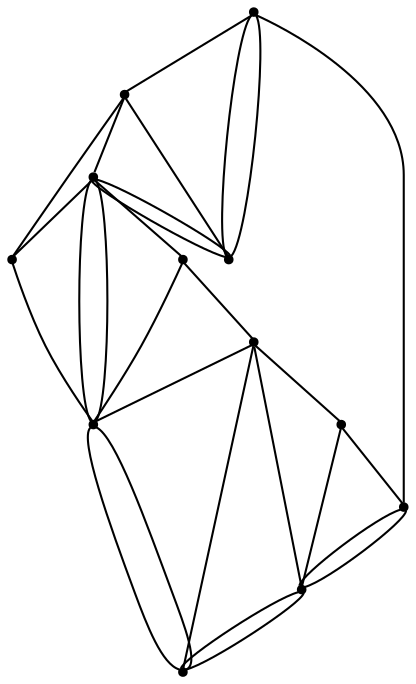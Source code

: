 graph {
  node [shape=point,comment="{\"directed\":false,\"doi\":\"10.1007/978-3-319-50106-2_40\",\"figure\":\"4\"}"]

  v0 [pos="1285.135974714939,411.63060812352546"]
  v1 [pos="1207.169325537692,546.2982334990613"]
  v2 [pos="1183.5427309999475,385.6392881110388"]
  v3 [pos="1060.6856475836123,480.14267193088017"]
  v4 [pos="933.1038334525921,558.1084927506274"]
  v5 [pos="1046.509452404399,255.69841804064993"]
  v6 [pos="907.1163917309774,376.19219985222134"]
  v7 [pos="741.735889335941,475.42116260589955"]
  v8 [pos="826.7869241289116,262.7858803175583"]
  v9 [pos="628.3303339725514,317.12711302531693"]
  v10 [pos="614.153041893133,551.0240667834516"]
  v11 [pos="486.5743912858932,411.6306081235254"]

  v0 -- v1 [id="-1",pos="1285.135974714939,411.63060812352546 1207.169325537692,546.2982334990613 1207.169325537692,546.2982334990613 1207.169325537692,546.2982334990613"]
  v11 -- v9 [id="-2",pos="486.5743912858932,411.6306081235254 628.3303339725514,317.12711302531693 628.3303339725514,317.12711302531693 628.3303339725514,317.12711302531693"]
  v11 -- v9 [id="-3",pos="486.5743912858932,411.6306081235254 581.0759208200218,317.12711302531693 581.0759208200218,317.12711302531693 581.0759208200218,317.12711302531693 628.3303339725514,317.12711302531693 628.3303339725514,317.12711302531693 628.3303339725514,317.12711302531693"]
  v11 -- v0 [id="-4",pos="486.5743912858932,411.6306081235254 1285.135974714939,411.63060812352546 1285.135974714939,411.63060812352546 1285.135974714939,411.63060812352546"]
  v10 -- v9 [id="-5",pos="614.153041893133,551.0240667834516 628.3303339725514,317.12711302531693 628.3303339725514,317.12711302531693 628.3303339725514,317.12711302531693"]
  v10 -- v11 [id="-6",pos="614.153041893133,551.0240667834516 486.5743912858932,411.6306081235254 486.5743912858932,411.6306081235254 486.5743912858932,411.6306081235254"]
  v9 -- v7 [id="-7",pos="628.3303339725514,317.12711302531693 741.735889335941,475.42116260589955 741.735889335941,475.42116260589955 741.735889335941,475.42116260589955"]
  v9 -- v8 [id="-9",pos="628.3303339725514,317.12711302531693 826.7869241289116,262.7858803175583 826.7869241289116,262.7858803175583 826.7869241289116,262.7858803175583"]
  v9 -- v8 [id="-10",pos="628.3303339725514,317.12711302531693 682.6753961999478,262.7858803175583 682.6753961999478,262.7858803175583 682.6753961999478,262.7858803175583 826.7869241289116,262.7858803175583 826.7869241289116,262.7858803175583 826.7869241289116,262.7858803175583"]
  v7 -- v8 [id="-12",pos="741.735889335941,475.42116260589955 826.7869241289116,262.7858803175583 826.7869241289116,262.7858803175583 826.7869241289116,262.7858803175583"]
  v7 -- v6 [id="-14",pos="741.735889335941,475.42116260589955 907.1163917309774,376.19219985222134 907.1163917309774,376.19219985222134 907.1163917309774,376.19219985222134"]
  v7 -- v10 [id="-15",pos="741.735889335941,475.42116260589955 614.153041893133,551.0240667834516 614.153041893133,551.0240667834516 614.153041893133,551.0240667834516"]
  v6 -- v8 [id="-17",pos="907.1163917309774,376.19219985222134 826.7900240642743,376.1901094086096 826.7900240642743,376.1901094086096 826.7900240642743,376.1901094086096 826.7869241289116,262.7858803175583 826.7869241289116,262.7858803175583 826.7869241289116,262.7858803175583"]
  v8 -- v6 [id="-18",pos="826.7869241289116,262.7858803175583 907.1163917309774,376.19219985222134 907.1163917309774,376.19219985222134 907.1163917309774,376.19219985222134"]
  v6 -- v4 [id="-20",pos="907.1163917309774,376.19219985222134 933.1038334525921,558.1084927506274 933.1038334525921,558.1084927506274 933.1038334525921,558.1084927506274"]
  v6 -- v3 [id="-23",pos="907.1163917309774,376.19219985222134 1011.0652524824835,480.14267193088017 1011.0652524824835,480.14267193088017 1011.0652524824835,480.14267193088017 1060.6856475836123,480.14267193088017 1060.6856475836123,480.14267193088017 1060.6856475836123,480.14267193088017"]
  v6 -- v3 [id="-24",pos="907.1163917309774,376.19219985222134 1060.6856475836123,480.14267193088017 1060.6856475836123,480.14267193088017 1060.6856475836123,480.14267193088017"]
  v4 -- v7 [id="-26",pos="933.1038334525921,558.1084927506274 741.735889335941,475.42116260589955 741.735889335941,475.42116260589955 741.735889335941,475.42116260589955"]
  v5 -- v6 [id="-28",pos="1046.509452404399,255.69841804064993 907.1163917309774,376.19219985222134 907.1163917309774,376.19219985222134 907.1163917309774,376.19219985222134"]
  v5 -- v2 [id="-29",pos="1046.509452404399,255.69841804064993 1183.5427309999475,385.6392881110388 1183.5427309999475,385.6392881110388 1183.5427309999475,385.6392881110388"]
  v3 -- v5 [id="-30",pos="1060.6856475836123,480.14267193088017 1046.509452404399,255.69841804064993 1046.509452404399,255.69841804064993 1046.509452404399,255.69841804064993"]
  v3 -- v1 [id="-32",pos="1060.6856475836123,480.14267193088017 1126.8461531889782,546.2982334990613 1126.8461531889782,546.2982334990613 1126.8461531889782,546.2982334990613 1207.169325537692,546.2982334990613 1207.169325537692,546.2982334990613 1207.169325537692,546.2982334990613"]
  v3 -- v1 [id="-33",pos="1060.6856475836123,480.14267193088017 1207.169325537692,546.2982334990613 1207.169325537692,546.2982334990613 1207.169325537692,546.2982334990613"]
  v3 -- v4 [id="-34",pos="1060.6856475836123,480.14267193088017 933.1038334525921,558.1084927506274 933.1038334525921,558.1084927506274 933.1038334525921,558.1084927506274"]
  v2 -- v1 [id="-36",pos="1183.5427309999475,385.6392881110388 1207.169325537692,546.2982334990613 1207.169325537692,546.2982334990613 1207.169325537692,546.2982334990613"]
  v2 -- v3 [id="-37",pos="1183.5427309999475,385.6392881110388 1060.6856475836123,480.14267193088017 1060.6856475836123,480.14267193088017 1060.6856475836123,480.14267193088017"]
  v1 -- v0 [id="-41",pos="1207.169325537692,546.2982334990613 1207.171423955476,411.62851767991367 1207.171423955476,411.62851767991367 1207.171423955476,411.62851767991367 1285.135974714939,411.63060812352546 1285.135974714939,411.63060812352546 1285.135974714939,411.63060812352546"]
  v0 -- v2 [id="-43",pos="1285.135974714939,411.63060812352546 1183.5427309999475,385.6392881110388 1183.5427309999475,385.6392881110388 1183.5427309999475,385.6392881110388"]
}